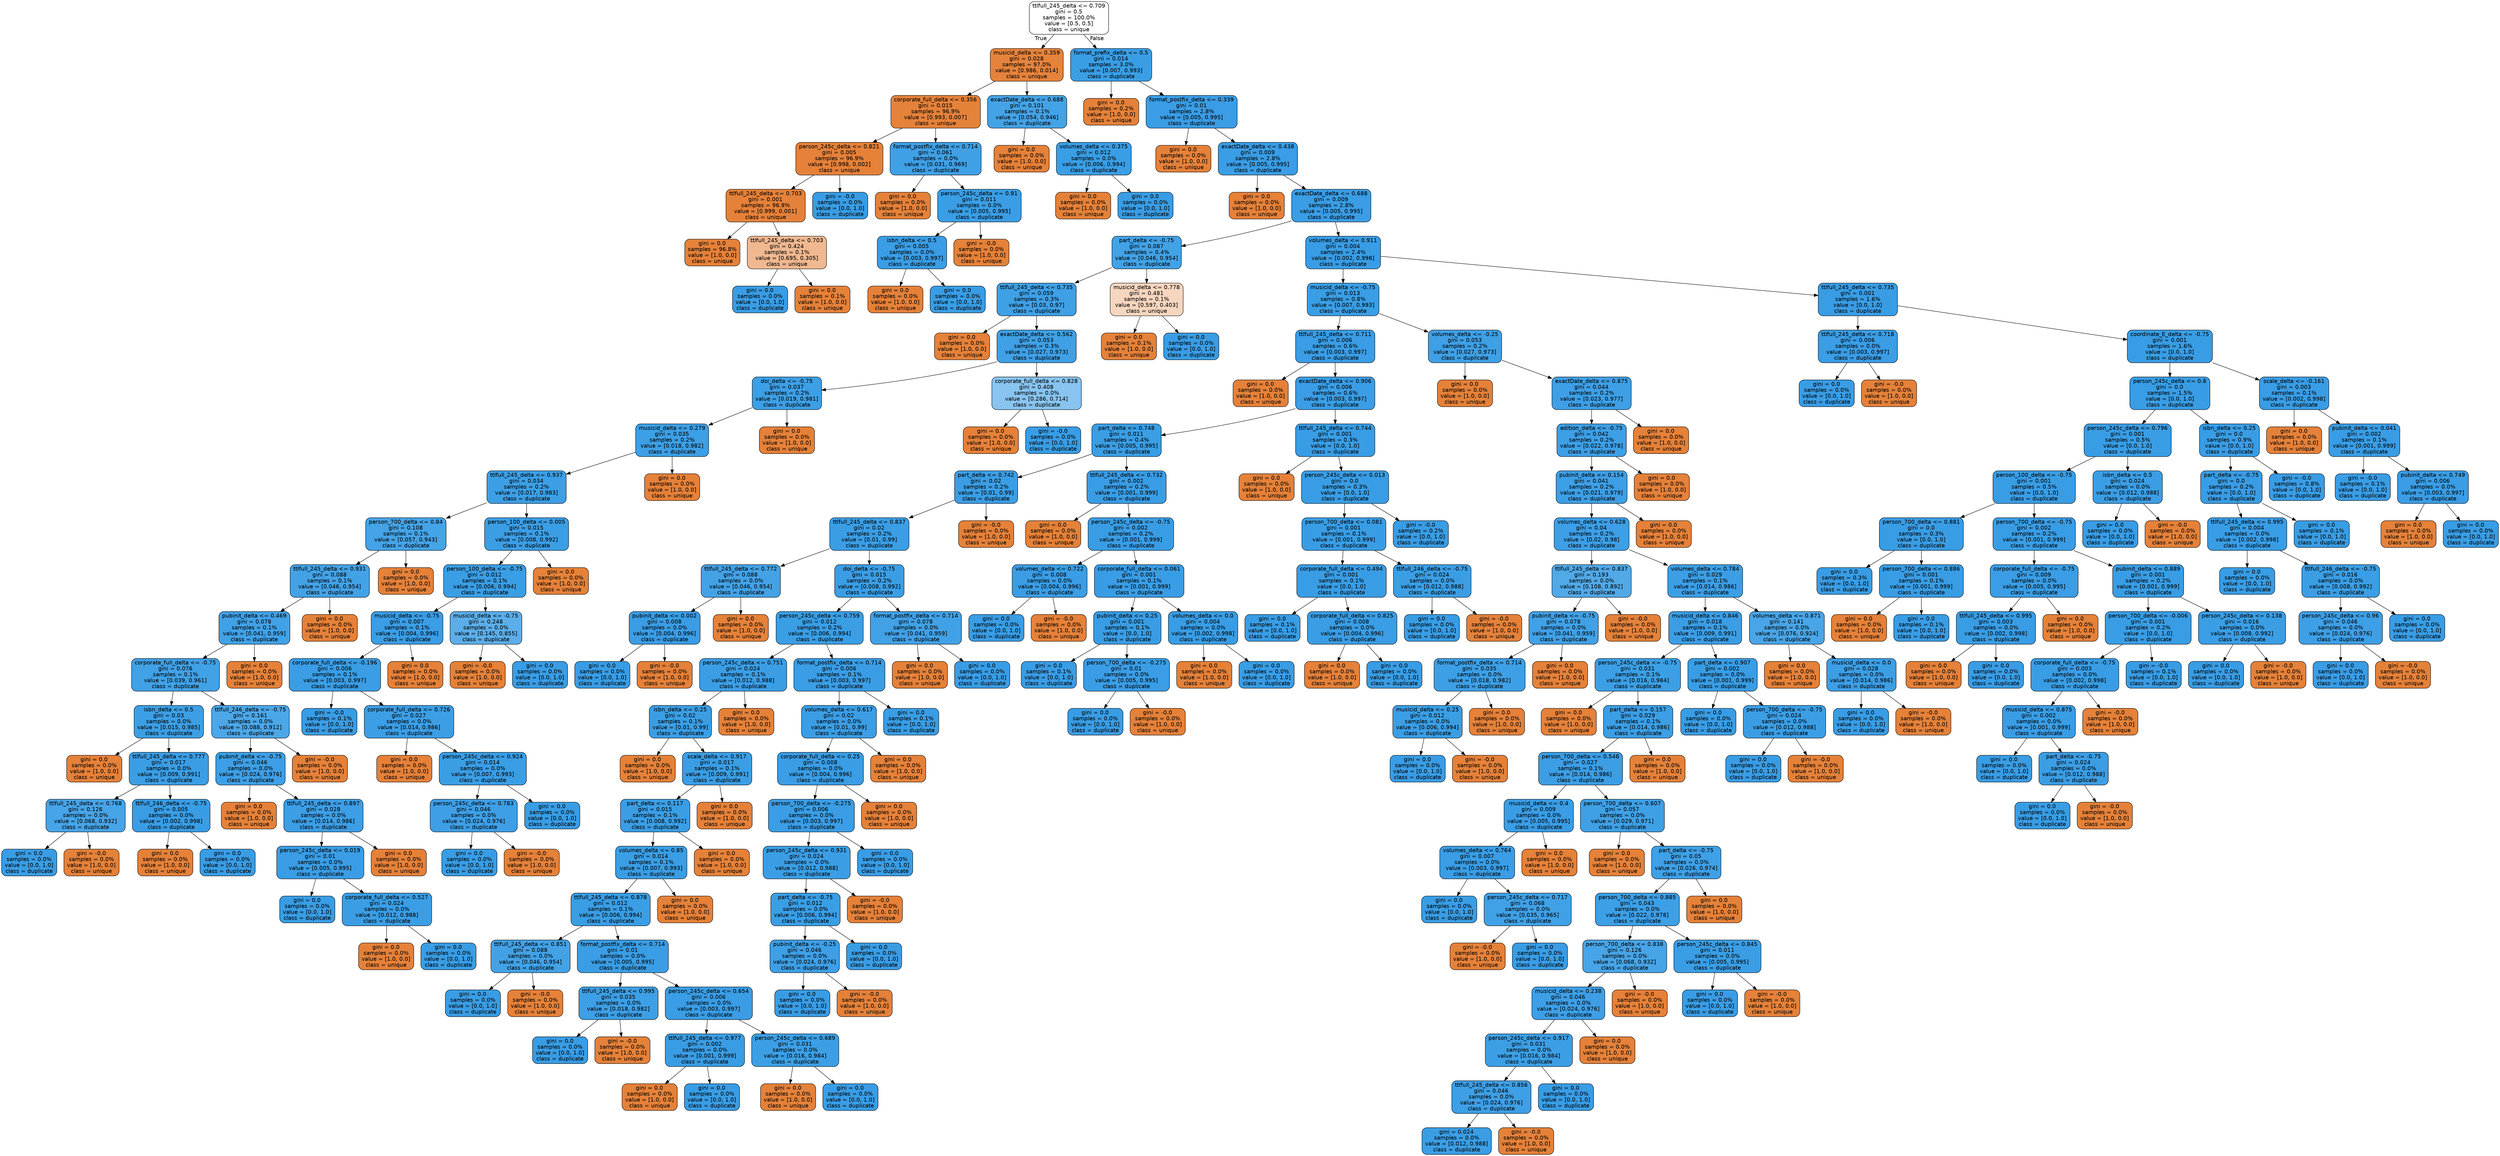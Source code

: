 digraph Tree {
node [shape=box, style="filled, rounded", color="black", fontname=helvetica] ;
edge [fontname=helvetica] ;
0 [label="ttlfull_245_delta <= 0.709\ngini = 0.5\nsamples = 100.0%\nvalue = [0.5, 0.5]\nclass = unique", fillcolor="#ffffff"] ;
1 [label="musicid_delta <= 0.359\ngini = 0.028\nsamples = 97.0%\nvalue = [0.986, 0.014]\nclass = unique", fillcolor="#e5833c"] ;
0 -> 1 [labeldistance=2.5, labelangle=45, headlabel="True"] ;
2 [label="corporate_full_delta <= 0.356\ngini = 0.015\nsamples = 96.9%\nvalue = [0.993, 0.007]\nclass = unique", fillcolor="#e5823a"] ;
1 -> 2 ;
3 [label="person_245c_delta <= 0.821\ngini = 0.005\nsamples = 96.9%\nvalue = [0.998, 0.002]\nclass = unique", fillcolor="#e58139"] ;
2 -> 3 ;
4 [label="ttlfull_245_delta <= 0.703\ngini = 0.001\nsamples = 96.9%\nvalue = [0.999, 0.001]\nclass = unique", fillcolor="#e58139"] ;
3 -> 4 ;
5 [label="gini = 0.0\nsamples = 96.8%\nvalue = [1.0, 0.0]\nclass = unique", fillcolor="#e58139"] ;
4 -> 5 ;
6 [label="ttlfull_245_delta <= 0.703\ngini = 0.424\nsamples = 0.1%\nvalue = [0.695, 0.305]\nclass = unique", fillcolor="#f0b890"] ;
4 -> 6 ;
7 [label="gini = 0.0\nsamples = 0.0%\nvalue = [0.0, 1.0]\nclass = duplicate", fillcolor="#399de5"] ;
6 -> 7 ;
8 [label="gini = 0.0\nsamples = 0.1%\nvalue = [1.0, 0.0]\nclass = unique", fillcolor="#e58139"] ;
6 -> 8 ;
9 [label="gini = -0.0\nsamples = 0.0%\nvalue = [0.0, 1.0]\nclass = duplicate", fillcolor="#399de5"] ;
3 -> 9 ;
10 [label="format_postfix_delta <= 0.714\ngini = 0.061\nsamples = 0.0%\nvalue = [0.031, 0.969]\nclass = duplicate", fillcolor="#3fa0e6"] ;
2 -> 10 ;
11 [label="gini = 0.0\nsamples = 0.0%\nvalue = [1.0, 0.0]\nclass = unique", fillcolor="#e58139"] ;
10 -> 11 ;
12 [label="person_245c_delta <= 0.91\ngini = 0.011\nsamples = 0.0%\nvalue = [0.005, 0.995]\nclass = duplicate", fillcolor="#3a9ee5"] ;
10 -> 12 ;
13 [label="isbn_delta <= 0.5\ngini = 0.005\nsamples = 0.0%\nvalue = [0.003, 0.997]\nclass = duplicate", fillcolor="#3a9de5"] ;
12 -> 13 ;
14 [label="gini = 0.0\nsamples = 0.0%\nvalue = [1.0, 0.0]\nclass = unique", fillcolor="#e58139"] ;
13 -> 14 ;
15 [label="gini = 0.0\nsamples = 0.0%\nvalue = [0.0, 1.0]\nclass = duplicate", fillcolor="#399de5"] ;
13 -> 15 ;
16 [label="gini = -0.0\nsamples = 0.0%\nvalue = [1.0, 0.0]\nclass = unique", fillcolor="#e58139"] ;
12 -> 16 ;
17 [label="exactDate_delta <= 0.688\ngini = 0.101\nsamples = 0.1%\nvalue = [0.054, 0.946]\nclass = duplicate", fillcolor="#44a3e6"] ;
1 -> 17 ;
18 [label="gini = 0.0\nsamples = 0.0%\nvalue = [1.0, 0.0]\nclass = unique", fillcolor="#e58139"] ;
17 -> 18 ;
19 [label="volumes_delta <= 0.375\ngini = 0.012\nsamples = 0.0%\nvalue = [0.006, 0.994]\nclass = duplicate", fillcolor="#3a9ee5"] ;
17 -> 19 ;
20 [label="gini = 0.0\nsamples = 0.0%\nvalue = [1.0, 0.0]\nclass = unique", fillcolor="#e58139"] ;
19 -> 20 ;
21 [label="gini = 0.0\nsamples = 0.0%\nvalue = [0.0, 1.0]\nclass = duplicate", fillcolor="#399de5"] ;
19 -> 21 ;
22 [label="format_prefix_delta <= 0.5\ngini = 0.014\nsamples = 3.0%\nvalue = [0.007, 0.993]\nclass = duplicate", fillcolor="#3a9ee5"] ;
0 -> 22 [labeldistance=2.5, labelangle=-45, headlabel="False"] ;
23 [label="gini = 0.0\nsamples = 0.2%\nvalue = [1.0, 0.0]\nclass = unique", fillcolor="#e58139"] ;
22 -> 23 ;
24 [label="format_postfix_delta <= 0.339\ngini = 0.01\nsamples = 2.8%\nvalue = [0.005, 0.995]\nclass = duplicate", fillcolor="#3a9de5"] ;
22 -> 24 ;
25 [label="gini = 0.0\nsamples = 0.0%\nvalue = [1.0, 0.0]\nclass = unique", fillcolor="#e58139"] ;
24 -> 25 ;
26 [label="exactDate_delta <= 0.438\ngini = 0.009\nsamples = 2.8%\nvalue = [0.005, 0.995]\nclass = duplicate", fillcolor="#3a9de5"] ;
24 -> 26 ;
27 [label="gini = 0.0\nsamples = 0.0%\nvalue = [1.0, 0.0]\nclass = unique", fillcolor="#e58139"] ;
26 -> 27 ;
28 [label="exactDate_delta <= 0.688\ngini = 0.009\nsamples = 2.8%\nvalue = [0.005, 0.995]\nclass = duplicate", fillcolor="#3a9de5"] ;
26 -> 28 ;
29 [label="part_delta <= -0.75\ngini = 0.087\nsamples = 0.4%\nvalue = [0.046, 0.954]\nclass = duplicate", fillcolor="#42a2e6"] ;
28 -> 29 ;
30 [label="ttlfull_245_delta <= 0.735\ngini = 0.059\nsamples = 0.3%\nvalue = [0.03, 0.97]\nclass = duplicate", fillcolor="#3fa0e6"] ;
29 -> 30 ;
31 [label="gini = 0.0\nsamples = 0.0%\nvalue = [1.0, 0.0]\nclass = unique", fillcolor="#e58139"] ;
30 -> 31 ;
32 [label="exactDate_delta <= 0.562\ngini = 0.053\nsamples = 0.3%\nvalue = [0.027, 0.973]\nclass = duplicate", fillcolor="#3fa0e6"] ;
30 -> 32 ;
33 [label="doi_delta <= -0.75\ngini = 0.037\nsamples = 0.2%\nvalue = [0.019, 0.981]\nclass = duplicate", fillcolor="#3d9fe5"] ;
32 -> 33 ;
34 [label="musicid_delta <= 0.279\ngini = 0.035\nsamples = 0.2%\nvalue = [0.018, 0.982]\nclass = duplicate", fillcolor="#3d9fe5"] ;
33 -> 34 ;
35 [label="ttlfull_245_delta <= 0.937\ngini = 0.034\nsamples = 0.2%\nvalue = [0.017, 0.983]\nclass = duplicate", fillcolor="#3c9fe5"] ;
34 -> 35 ;
36 [label="person_700_delta <= 0.84\ngini = 0.108\nsamples = 0.1%\nvalue = [0.057, 0.943]\nclass = duplicate", fillcolor="#45a3e7"] ;
35 -> 36 ;
37 [label="ttlfull_245_delta <= 0.931\ngini = 0.088\nsamples = 0.1%\nvalue = [0.046, 0.954]\nclass = duplicate", fillcolor="#43a2e6"] ;
36 -> 37 ;
38 [label="pubinit_delta <= 0.469\ngini = 0.078\nsamples = 0.1%\nvalue = [0.041, 0.959]\nclass = duplicate", fillcolor="#41a1e6"] ;
37 -> 38 ;
39 [label="corporate_full_delta <= -0.75\ngini = 0.076\nsamples = 0.1%\nvalue = [0.039, 0.961]\nclass = duplicate", fillcolor="#41a1e6"] ;
38 -> 39 ;
40 [label="isbn_delta <= 0.5\ngini = 0.03\nsamples = 0.0%\nvalue = [0.015, 0.985]\nclass = duplicate", fillcolor="#3c9fe5"] ;
39 -> 40 ;
41 [label="gini = 0.0\nsamples = 0.0%\nvalue = [1.0, 0.0]\nclass = unique", fillcolor="#e58139"] ;
40 -> 41 ;
42 [label="ttlfull_245_delta <= 0.777\ngini = 0.017\nsamples = 0.0%\nvalue = [0.009, 0.991]\nclass = duplicate", fillcolor="#3b9ee5"] ;
40 -> 42 ;
43 [label="ttlfull_245_delta <= 0.768\ngini = 0.126\nsamples = 0.0%\nvalue = [0.068, 0.932]\nclass = duplicate", fillcolor="#47a4e7"] ;
42 -> 43 ;
44 [label="gini = 0.0\nsamples = 0.0%\nvalue = [0.0, 1.0]\nclass = duplicate", fillcolor="#399de5"] ;
43 -> 44 ;
45 [label="gini = -0.0\nsamples = 0.0%\nvalue = [1.0, 0.0]\nclass = unique", fillcolor="#e58139"] ;
43 -> 45 ;
46 [label="ttlfull_246_delta <= -0.75\ngini = 0.005\nsamples = 0.0%\nvalue = [0.002, 0.998]\nclass = duplicate", fillcolor="#399de5"] ;
42 -> 46 ;
47 [label="gini = 0.0\nsamples = 0.0%\nvalue = [1.0, 0.0]\nclass = unique", fillcolor="#e58139"] ;
46 -> 47 ;
48 [label="gini = 0.0\nsamples = 0.0%\nvalue = [0.0, 1.0]\nclass = duplicate", fillcolor="#399de5"] ;
46 -> 48 ;
49 [label="ttlfull_246_delta <= -0.75\ngini = 0.161\nsamples = 0.0%\nvalue = [0.088, 0.912]\nclass = duplicate", fillcolor="#4ca7e8"] ;
39 -> 49 ;
50 [label="pubinit_delta <= -0.75\ngini = 0.046\nsamples = 0.0%\nvalue = [0.024, 0.976]\nclass = duplicate", fillcolor="#3e9fe6"] ;
49 -> 50 ;
51 [label="gini = 0.0\nsamples = 0.0%\nvalue = [1.0, 0.0]\nclass = unique", fillcolor="#e58139"] ;
50 -> 51 ;
52 [label="ttlfull_245_delta <= 0.897\ngini = 0.028\nsamples = 0.0%\nvalue = [0.014, 0.986]\nclass = duplicate", fillcolor="#3c9ee5"] ;
50 -> 52 ;
53 [label="person_245c_delta <= 0.019\ngini = 0.01\nsamples = 0.0%\nvalue = [0.005, 0.995]\nclass = duplicate", fillcolor="#3a9de5"] ;
52 -> 53 ;
54 [label="gini = 0.0\nsamples = 0.0%\nvalue = [0.0, 1.0]\nclass = duplicate", fillcolor="#399de5"] ;
53 -> 54 ;
55 [label="corporate_full_delta <= 0.527\ngini = 0.024\nsamples = 0.0%\nvalue = [0.012, 0.988]\nclass = duplicate", fillcolor="#3b9ee5"] ;
53 -> 55 ;
56 [label="gini = 0.0\nsamples = 0.0%\nvalue = [1.0, 0.0]\nclass = unique", fillcolor="#e58139"] ;
55 -> 56 ;
57 [label="gini = 0.0\nsamples = 0.0%\nvalue = [0.0, 1.0]\nclass = duplicate", fillcolor="#399de5"] ;
55 -> 57 ;
58 [label="gini = 0.0\nsamples = 0.0%\nvalue = [1.0, 0.0]\nclass = unique", fillcolor="#e58139"] ;
52 -> 58 ;
59 [label="gini = -0.0\nsamples = 0.0%\nvalue = [1.0, 0.0]\nclass = unique", fillcolor="#e58139"] ;
49 -> 59 ;
60 [label="gini = 0.0\nsamples = 0.0%\nvalue = [1.0, 0.0]\nclass = unique", fillcolor="#e58139"] ;
38 -> 60 ;
61 [label="gini = 0.0\nsamples = 0.0%\nvalue = [1.0, 0.0]\nclass = unique", fillcolor="#e58139"] ;
37 -> 61 ;
62 [label="gini = 0.0\nsamples = 0.0%\nvalue = [1.0, 0.0]\nclass = unique", fillcolor="#e58139"] ;
36 -> 62 ;
63 [label="person_100_delta <= 0.005\ngini = 0.015\nsamples = 0.1%\nvalue = [0.008, 0.992]\nclass = duplicate", fillcolor="#3b9ee5"] ;
35 -> 63 ;
64 [label="person_100_delta <= -0.75\ngini = 0.012\nsamples = 0.1%\nvalue = [0.006, 0.994]\nclass = duplicate", fillcolor="#3a9ee5"] ;
63 -> 64 ;
65 [label="musicid_delta <= -0.75\ngini = 0.007\nsamples = 0.1%\nvalue = [0.004, 0.996]\nclass = duplicate", fillcolor="#3a9de5"] ;
64 -> 65 ;
66 [label="corporate_full_delta <= -0.196\ngini = 0.006\nsamples = 0.1%\nvalue = [0.003, 0.997]\nclass = duplicate", fillcolor="#3a9de5"] ;
65 -> 66 ;
67 [label="gini = -0.0\nsamples = 0.1%\nvalue = [0.0, 1.0]\nclass = duplicate", fillcolor="#399de5"] ;
66 -> 67 ;
68 [label="corporate_full_delta <= 0.726\ngini = 0.027\nsamples = 0.0%\nvalue = [0.014, 0.986]\nclass = duplicate", fillcolor="#3c9ee5"] ;
66 -> 68 ;
69 [label="gini = 0.0\nsamples = 0.0%\nvalue = [1.0, 0.0]\nclass = unique", fillcolor="#e58139"] ;
68 -> 69 ;
70 [label="person_245c_delta <= 0.924\ngini = 0.014\nsamples = 0.0%\nvalue = [0.007, 0.993]\nclass = duplicate", fillcolor="#3a9ee5"] ;
68 -> 70 ;
71 [label="person_245c_delta <= 0.783\ngini = 0.046\nsamples = 0.0%\nvalue = [0.024, 0.976]\nclass = duplicate", fillcolor="#3e9fe6"] ;
70 -> 71 ;
72 [label="gini = 0.0\nsamples = 0.0%\nvalue = [0.0, 1.0]\nclass = duplicate", fillcolor="#399de5"] ;
71 -> 72 ;
73 [label="gini = -0.0\nsamples = 0.0%\nvalue = [1.0, 0.0]\nclass = unique", fillcolor="#e58139"] ;
71 -> 73 ;
74 [label="gini = 0.0\nsamples = 0.0%\nvalue = [0.0, 1.0]\nclass = duplicate", fillcolor="#399de5"] ;
70 -> 74 ;
75 [label="gini = 0.0\nsamples = 0.0%\nvalue = [1.0, 0.0]\nclass = unique", fillcolor="#e58139"] ;
65 -> 75 ;
76 [label="musicid_delta <= -0.75\ngini = 0.248\nsamples = 0.0%\nvalue = [0.145, 0.855]\nclass = duplicate", fillcolor="#5baee9"] ;
64 -> 76 ;
77 [label="gini = -0.0\nsamples = 0.0%\nvalue = [1.0, 0.0]\nclass = unique", fillcolor="#e58139"] ;
76 -> 77 ;
78 [label="gini = 0.0\nsamples = 0.0%\nvalue = [0.0, 1.0]\nclass = duplicate", fillcolor="#399de5"] ;
76 -> 78 ;
79 [label="gini = 0.0\nsamples = 0.0%\nvalue = [1.0, 0.0]\nclass = unique", fillcolor="#e58139"] ;
63 -> 79 ;
80 [label="gini = 0.0\nsamples = 0.0%\nvalue = [1.0, 0.0]\nclass = unique", fillcolor="#e58139"] ;
34 -> 80 ;
81 [label="gini = 0.0\nsamples = 0.0%\nvalue = [1.0, 0.0]\nclass = unique", fillcolor="#e58139"] ;
33 -> 81 ;
82 [label="corporate_full_delta <= 0.828\ngini = 0.408\nsamples = 0.0%\nvalue = [0.286, 0.714]\nclass = duplicate", fillcolor="#88c4ef"] ;
32 -> 82 ;
83 [label="gini = 0.0\nsamples = 0.0%\nvalue = [1.0, 0.0]\nclass = unique", fillcolor="#e58139"] ;
82 -> 83 ;
84 [label="gini = -0.0\nsamples = 0.0%\nvalue = [0.0, 1.0]\nclass = duplicate", fillcolor="#399de5"] ;
82 -> 84 ;
85 [label="musicid_delta <= 0.778\ngini = 0.481\nsamples = 0.1%\nvalue = [0.597, 0.403]\nclass = unique", fillcolor="#f7d6bf"] ;
29 -> 85 ;
86 [label="gini = 0.0\nsamples = 0.1%\nvalue = [1.0, 0.0]\nclass = unique", fillcolor="#e58139"] ;
85 -> 86 ;
87 [label="gini = 0.0\nsamples = 0.0%\nvalue = [0.0, 1.0]\nclass = duplicate", fillcolor="#399de5"] ;
85 -> 87 ;
88 [label="volumes_delta <= 0.911\ngini = 0.004\nsamples = 2.4%\nvalue = [0.002, 0.998]\nclass = duplicate", fillcolor="#399de5"] ;
28 -> 88 ;
89 [label="musicid_delta <= -0.75\ngini = 0.013\nsamples = 0.8%\nvalue = [0.007, 0.993]\nclass = duplicate", fillcolor="#3a9ee5"] ;
88 -> 89 ;
90 [label="ttlfull_245_delta <= 0.711\ngini = 0.006\nsamples = 0.6%\nvalue = [0.003, 0.997]\nclass = duplicate", fillcolor="#3a9de5"] ;
89 -> 90 ;
91 [label="gini = 0.0\nsamples = 0.0%\nvalue = [1.0, 0.0]\nclass = unique", fillcolor="#e58139"] ;
90 -> 91 ;
92 [label="exactDate_delta <= 0.906\ngini = 0.006\nsamples = 0.6%\nvalue = [0.003, 0.997]\nclass = duplicate", fillcolor="#3a9de5"] ;
90 -> 92 ;
93 [label="part_delta <= 0.748\ngini = 0.011\nsamples = 0.4%\nvalue = [0.005, 0.995]\nclass = duplicate", fillcolor="#3a9ee5"] ;
92 -> 93 ;
94 [label="part_delta <= 0.742\ngini = 0.02\nsamples = 0.2%\nvalue = [0.01, 0.99]\nclass = duplicate", fillcolor="#3b9ee5"] ;
93 -> 94 ;
95 [label="ttlfull_245_delta <= 0.837\ngini = 0.02\nsamples = 0.2%\nvalue = [0.01, 0.99]\nclass = duplicate", fillcolor="#3b9ee5"] ;
94 -> 95 ;
96 [label="ttlfull_245_delta <= 0.772\ngini = 0.088\nsamples = 0.0%\nvalue = [0.046, 0.954]\nclass = duplicate", fillcolor="#43a2e6"] ;
95 -> 96 ;
97 [label="pubinit_delta <= 0.002\ngini = 0.008\nsamples = 0.0%\nvalue = [0.004, 0.996]\nclass = duplicate", fillcolor="#3a9de5"] ;
96 -> 97 ;
98 [label="gini = 0.0\nsamples = 0.0%\nvalue = [0.0, 1.0]\nclass = duplicate", fillcolor="#399de5"] ;
97 -> 98 ;
99 [label="gini = -0.0\nsamples = 0.0%\nvalue = [1.0, 0.0]\nclass = unique", fillcolor="#e58139"] ;
97 -> 99 ;
100 [label="gini = 0.0\nsamples = 0.0%\nvalue = [1.0, 0.0]\nclass = unique", fillcolor="#e58139"] ;
96 -> 100 ;
101 [label="doi_delta <= -0.75\ngini = 0.015\nsamples = 0.2%\nvalue = [0.008, 0.992]\nclass = duplicate", fillcolor="#3b9ee5"] ;
95 -> 101 ;
102 [label="person_245c_delta <= 0.759\ngini = 0.012\nsamples = 0.2%\nvalue = [0.006, 0.994]\nclass = duplicate", fillcolor="#3a9ee5"] ;
101 -> 102 ;
103 [label="person_245c_delta <= 0.751\ngini = 0.024\nsamples = 0.1%\nvalue = [0.012, 0.988]\nclass = duplicate", fillcolor="#3b9ee5"] ;
102 -> 103 ;
104 [label="isbn_delta <= 0.25\ngini = 0.02\nsamples = 0.1%\nvalue = [0.01, 0.99]\nclass = duplicate", fillcolor="#3b9ee5"] ;
103 -> 104 ;
105 [label="gini = 0.0\nsamples = 0.0%\nvalue = [1.0, 0.0]\nclass = unique", fillcolor="#e58139"] ;
104 -> 105 ;
106 [label="scale_delta <= 0.917\ngini = 0.017\nsamples = 0.1%\nvalue = [0.009, 0.991]\nclass = duplicate", fillcolor="#3b9ee5"] ;
104 -> 106 ;
107 [label="part_delta <= 0.117\ngini = 0.015\nsamples = 0.1%\nvalue = [0.008, 0.992]\nclass = duplicate", fillcolor="#3b9ee5"] ;
106 -> 107 ;
108 [label="volumes_delta <= 0.85\ngini = 0.014\nsamples = 0.1%\nvalue = [0.007, 0.993]\nclass = duplicate", fillcolor="#3a9ee5"] ;
107 -> 108 ;
109 [label="ttlfull_245_delta <= 0.878\ngini = 0.012\nsamples = 0.1%\nvalue = [0.006, 0.994]\nclass = duplicate", fillcolor="#3a9ee5"] ;
108 -> 109 ;
110 [label="ttlfull_245_delta <= 0.851\ngini = 0.088\nsamples = 0.0%\nvalue = [0.046, 0.954]\nclass = duplicate", fillcolor="#43a2e6"] ;
109 -> 110 ;
111 [label="gini = 0.0\nsamples = 0.0%\nvalue = [0.0, 1.0]\nclass = duplicate", fillcolor="#399de5"] ;
110 -> 111 ;
112 [label="gini = -0.0\nsamples = 0.0%\nvalue = [1.0, 0.0]\nclass = unique", fillcolor="#e58139"] ;
110 -> 112 ;
113 [label="format_postfix_delta <= 0.714\ngini = 0.01\nsamples = 0.0%\nvalue = [0.005, 0.995]\nclass = duplicate", fillcolor="#3a9de5"] ;
109 -> 113 ;
114 [label="ttlfull_245_delta <= 0.995\ngini = 0.035\nsamples = 0.0%\nvalue = [0.018, 0.982]\nclass = duplicate", fillcolor="#3d9fe5"] ;
113 -> 114 ;
115 [label="gini = 0.0\nsamples = 0.0%\nvalue = [0.0, 1.0]\nclass = duplicate", fillcolor="#399de5"] ;
114 -> 115 ;
116 [label="gini = -0.0\nsamples = 0.0%\nvalue = [1.0, 0.0]\nclass = unique", fillcolor="#e58139"] ;
114 -> 116 ;
117 [label="person_245c_delta <= 0.654\ngini = 0.006\nsamples = 0.0%\nvalue = [0.003, 0.997]\nclass = duplicate", fillcolor="#3a9de5"] ;
113 -> 117 ;
118 [label="ttlfull_245_delta <= 0.977\ngini = 0.002\nsamples = 0.0%\nvalue = [0.001, 0.999]\nclass = duplicate", fillcolor="#399de5"] ;
117 -> 118 ;
119 [label="gini = 0.0\nsamples = 0.0%\nvalue = [1.0, 0.0]\nclass = unique", fillcolor="#e58139"] ;
118 -> 119 ;
120 [label="gini = 0.0\nsamples = 0.0%\nvalue = [0.0, 1.0]\nclass = duplicate", fillcolor="#399de5"] ;
118 -> 120 ;
121 [label="person_245c_delta <= 0.689\ngini = 0.031\nsamples = 0.0%\nvalue = [0.016, 0.984]\nclass = duplicate", fillcolor="#3c9fe5"] ;
117 -> 121 ;
122 [label="gini = 0.0\nsamples = 0.0%\nvalue = [1.0, 0.0]\nclass = unique", fillcolor="#e58139"] ;
121 -> 122 ;
123 [label="gini = 0.0\nsamples = 0.0%\nvalue = [0.0, 1.0]\nclass = duplicate", fillcolor="#399de5"] ;
121 -> 123 ;
124 [label="gini = 0.0\nsamples = 0.0%\nvalue = [1.0, 0.0]\nclass = unique", fillcolor="#e58139"] ;
108 -> 124 ;
125 [label="gini = 0.0\nsamples = 0.0%\nvalue = [1.0, 0.0]\nclass = unique", fillcolor="#e58139"] ;
107 -> 125 ;
126 [label="gini = 0.0\nsamples = 0.0%\nvalue = [1.0, 0.0]\nclass = unique", fillcolor="#e58139"] ;
106 -> 126 ;
127 [label="gini = 0.0\nsamples = 0.0%\nvalue = [1.0, 0.0]\nclass = unique", fillcolor="#e58139"] ;
103 -> 127 ;
128 [label="format_postfix_delta <= 0.714\ngini = 0.006\nsamples = 0.1%\nvalue = [0.003, 0.997]\nclass = duplicate", fillcolor="#3a9de5"] ;
102 -> 128 ;
129 [label="volumes_delta <= 0.617\ngini = 0.02\nsamples = 0.0%\nvalue = [0.01, 0.99]\nclass = duplicate", fillcolor="#3b9ee5"] ;
128 -> 129 ;
130 [label="corporate_full_delta <= 0.25\ngini = 0.008\nsamples = 0.0%\nvalue = [0.004, 0.996]\nclass = duplicate", fillcolor="#3a9de5"] ;
129 -> 130 ;
131 [label="person_700_delta <= -0.275\ngini = 0.006\nsamples = 0.0%\nvalue = [0.003, 0.997]\nclass = duplicate", fillcolor="#3a9de5"] ;
130 -> 131 ;
132 [label="person_245c_delta <= 0.931\ngini = 0.024\nsamples = 0.0%\nvalue = [0.012, 0.988]\nclass = duplicate", fillcolor="#3b9ee5"] ;
131 -> 132 ;
133 [label="part_delta <= -0.75\ngini = 0.012\nsamples = 0.0%\nvalue = [0.006, 0.994]\nclass = duplicate", fillcolor="#3a9ee5"] ;
132 -> 133 ;
134 [label="pubinit_delta <= -0.25\ngini = 0.046\nsamples = 0.0%\nvalue = [0.024, 0.976]\nclass = duplicate", fillcolor="#3e9fe6"] ;
133 -> 134 ;
135 [label="gini = 0.0\nsamples = 0.0%\nvalue = [0.0, 1.0]\nclass = duplicate", fillcolor="#399de5"] ;
134 -> 135 ;
136 [label="gini = -0.0\nsamples = 0.0%\nvalue = [1.0, 0.0]\nclass = unique", fillcolor="#e58139"] ;
134 -> 136 ;
137 [label="gini = 0.0\nsamples = 0.0%\nvalue = [0.0, 1.0]\nclass = duplicate", fillcolor="#399de5"] ;
133 -> 137 ;
138 [label="gini = -0.0\nsamples = 0.0%\nvalue = [1.0, 0.0]\nclass = unique", fillcolor="#e58139"] ;
132 -> 138 ;
139 [label="gini = 0.0\nsamples = 0.0%\nvalue = [0.0, 1.0]\nclass = duplicate", fillcolor="#399de5"] ;
131 -> 139 ;
140 [label="gini = 0.0\nsamples = 0.0%\nvalue = [1.0, 0.0]\nclass = unique", fillcolor="#e58139"] ;
130 -> 140 ;
141 [label="gini = 0.0\nsamples = 0.0%\nvalue = [1.0, 0.0]\nclass = unique", fillcolor="#e58139"] ;
129 -> 141 ;
142 [label="gini = 0.0\nsamples = 0.1%\nvalue = [0.0, 1.0]\nclass = duplicate", fillcolor="#399de5"] ;
128 -> 142 ;
143 [label="format_postfix_delta <= 0.714\ngini = 0.078\nsamples = 0.0%\nvalue = [0.041, 0.959]\nclass = duplicate", fillcolor="#41a1e6"] ;
101 -> 143 ;
144 [label="gini = 0.0\nsamples = 0.0%\nvalue = [1.0, 0.0]\nclass = unique", fillcolor="#e58139"] ;
143 -> 144 ;
145 [label="gini = 0.0\nsamples = 0.0%\nvalue = [0.0, 1.0]\nclass = duplicate", fillcolor="#399de5"] ;
143 -> 145 ;
146 [label="gini = -0.0\nsamples = 0.0%\nvalue = [1.0, 0.0]\nclass = unique", fillcolor="#e58139"] ;
94 -> 146 ;
147 [label="ttlfull_245_delta <= 0.732\ngini = 0.002\nsamples = 0.2%\nvalue = [0.001, 0.999]\nclass = duplicate", fillcolor="#399de5"] ;
93 -> 147 ;
148 [label="gini = 0.0\nsamples = 0.0%\nvalue = [1.0, 0.0]\nclass = unique", fillcolor="#e58139"] ;
147 -> 148 ;
149 [label="person_245c_delta <= -0.75\ngini = 0.002\nsamples = 0.2%\nvalue = [0.001, 0.999]\nclass = duplicate", fillcolor="#399de5"] ;
147 -> 149 ;
150 [label="volumes_delta <= 0.722\ngini = 0.008\nsamples = 0.0%\nvalue = [0.004, 0.996]\nclass = duplicate", fillcolor="#3a9de5"] ;
149 -> 150 ;
151 [label="gini = 0.0\nsamples = 0.0%\nvalue = [0.0, 1.0]\nclass = duplicate", fillcolor="#399de5"] ;
150 -> 151 ;
152 [label="gini = -0.0\nsamples = 0.0%\nvalue = [1.0, 0.0]\nclass = unique", fillcolor="#e58139"] ;
150 -> 152 ;
153 [label="corporate_full_delta <= 0.061\ngini = 0.001\nsamples = 0.1%\nvalue = [0.001, 0.999]\nclass = duplicate", fillcolor="#399de5"] ;
149 -> 153 ;
154 [label="pubinit_delta <= 0.25\ngini = 0.001\nsamples = 0.1%\nvalue = [0.0, 1.0]\nclass = duplicate", fillcolor="#399de5"] ;
153 -> 154 ;
155 [label="gini = 0.0\nsamples = 0.1%\nvalue = [0.0, 1.0]\nclass = duplicate", fillcolor="#399de5"] ;
154 -> 155 ;
156 [label="person_700_delta <= -0.275\ngini = 0.01\nsamples = 0.0%\nvalue = [0.005, 0.995]\nclass = duplicate", fillcolor="#3a9de5"] ;
154 -> 156 ;
157 [label="gini = 0.0\nsamples = 0.0%\nvalue = [0.0, 1.0]\nclass = duplicate", fillcolor="#399de5"] ;
156 -> 157 ;
158 [label="gini = -0.0\nsamples = 0.0%\nvalue = [1.0, 0.0]\nclass = unique", fillcolor="#e58139"] ;
156 -> 158 ;
159 [label="volumes_delta <= 0.0\ngini = 0.004\nsamples = 0.0%\nvalue = [0.002, 0.998]\nclass = duplicate", fillcolor="#399de5"] ;
153 -> 159 ;
160 [label="gini = 0.0\nsamples = 0.0%\nvalue = [1.0, 0.0]\nclass = unique", fillcolor="#e58139"] ;
159 -> 160 ;
161 [label="gini = 0.0\nsamples = 0.0%\nvalue = [0.0, 1.0]\nclass = duplicate", fillcolor="#399de5"] ;
159 -> 161 ;
162 [label="ttlfull_245_delta <= 0.744\ngini = 0.001\nsamples = 0.3%\nvalue = [0.0, 1.0]\nclass = duplicate", fillcolor="#399de5"] ;
92 -> 162 ;
163 [label="gini = 0.0\nsamples = 0.0%\nvalue = [1.0, 0.0]\nclass = unique", fillcolor="#e58139"] ;
162 -> 163 ;
164 [label="person_245c_delta <= 0.013\ngini = 0.0\nsamples = 0.3%\nvalue = [0.0, 1.0]\nclass = duplicate", fillcolor="#399de5"] ;
162 -> 164 ;
165 [label="person_700_delta <= 0.081\ngini = 0.001\nsamples = 0.1%\nvalue = [0.001, 0.999]\nclass = duplicate", fillcolor="#399de5"] ;
164 -> 165 ;
166 [label="corporate_full_delta <= 0.494\ngini = 0.001\nsamples = 0.1%\nvalue = [0.0, 1.0]\nclass = duplicate", fillcolor="#399de5"] ;
165 -> 166 ;
167 [label="gini = 0.0\nsamples = 0.1%\nvalue = [0.0, 1.0]\nclass = duplicate", fillcolor="#399de5"] ;
166 -> 167 ;
168 [label="corporate_full_delta <= 0.825\ngini = 0.008\nsamples = 0.0%\nvalue = [0.004, 0.996]\nclass = duplicate", fillcolor="#3a9de5"] ;
166 -> 168 ;
169 [label="gini = 0.0\nsamples = 0.0%\nvalue = [1.0, 0.0]\nclass = unique", fillcolor="#e58139"] ;
168 -> 169 ;
170 [label="gini = 0.0\nsamples = 0.0%\nvalue = [0.0, 1.0]\nclass = duplicate", fillcolor="#399de5"] ;
168 -> 170 ;
171 [label="ttlfull_246_delta <= -0.75\ngini = 0.024\nsamples = 0.0%\nvalue = [0.012, 0.988]\nclass = duplicate", fillcolor="#3b9ee5"] ;
165 -> 171 ;
172 [label="gini = 0.0\nsamples = 0.0%\nvalue = [0.0, 1.0]\nclass = duplicate", fillcolor="#399de5"] ;
171 -> 172 ;
173 [label="gini = -0.0\nsamples = 0.0%\nvalue = [1.0, 0.0]\nclass = unique", fillcolor="#e58139"] ;
171 -> 173 ;
174 [label="gini = -0.0\nsamples = 0.2%\nvalue = [0.0, 1.0]\nclass = duplicate", fillcolor="#399de5"] ;
164 -> 174 ;
175 [label="volumes_delta <= -0.25\ngini = 0.053\nsamples = 0.2%\nvalue = [0.027, 0.973]\nclass = duplicate", fillcolor="#3fa0e6"] ;
89 -> 175 ;
176 [label="gini = 0.0\nsamples = 0.0%\nvalue = [1.0, 0.0]\nclass = unique", fillcolor="#e58139"] ;
175 -> 176 ;
177 [label="exactDate_delta <= 0.875\ngini = 0.044\nsamples = 0.2%\nvalue = [0.023, 0.977]\nclass = duplicate", fillcolor="#3e9fe6"] ;
175 -> 177 ;
178 [label="edition_delta <= -0.75\ngini = 0.042\nsamples = 0.2%\nvalue = [0.022, 0.978]\nclass = duplicate", fillcolor="#3d9fe6"] ;
177 -> 178 ;
179 [label="pubinit_delta <= 0.154\ngini = 0.041\nsamples = 0.2%\nvalue = [0.021, 0.979]\nclass = duplicate", fillcolor="#3d9fe6"] ;
178 -> 179 ;
180 [label="volumes_delta <= 0.628\ngini = 0.04\nsamples = 0.2%\nvalue = [0.02, 0.98]\nclass = duplicate", fillcolor="#3d9fe6"] ;
179 -> 180 ;
181 [label="ttlfull_245_delta <= 0.837\ngini = 0.193\nsamples = 0.0%\nvalue = [0.108, 0.892]\nclass = duplicate", fillcolor="#51a9e8"] ;
180 -> 181 ;
182 [label="pubinit_delta <= -0.75\ngini = 0.078\nsamples = 0.0%\nvalue = [0.041, 0.959]\nclass = duplicate", fillcolor="#41a1e6"] ;
181 -> 182 ;
183 [label="format_postfix_delta <= 0.714\ngini = 0.035\nsamples = 0.0%\nvalue = [0.018, 0.982]\nclass = duplicate", fillcolor="#3d9fe5"] ;
182 -> 183 ;
184 [label="musicid_delta <= 0.25\ngini = 0.012\nsamples = 0.0%\nvalue = [0.006, 0.994]\nclass = duplicate", fillcolor="#3a9ee5"] ;
183 -> 184 ;
185 [label="gini = 0.0\nsamples = 0.0%\nvalue = [0.0, 1.0]\nclass = duplicate", fillcolor="#399de5"] ;
184 -> 185 ;
186 [label="gini = -0.0\nsamples = 0.0%\nvalue = [1.0, 0.0]\nclass = unique", fillcolor="#e58139"] ;
184 -> 186 ;
187 [label="gini = 0.0\nsamples = 0.0%\nvalue = [1.0, 0.0]\nclass = unique", fillcolor="#e58139"] ;
183 -> 187 ;
188 [label="gini = 0.0\nsamples = 0.0%\nvalue = [1.0, 0.0]\nclass = unique", fillcolor="#e58139"] ;
182 -> 188 ;
189 [label="gini = -0.0\nsamples = 0.0%\nvalue = [1.0, 0.0]\nclass = unique", fillcolor="#e58139"] ;
181 -> 189 ;
190 [label="volumes_delta <= 0.784\ngini = 0.029\nsamples = 0.1%\nvalue = [0.014, 0.986]\nclass = duplicate", fillcolor="#3c9ee5"] ;
180 -> 190 ;
191 [label="musicid_delta <= 0.846\ngini = 0.018\nsamples = 0.1%\nvalue = [0.009, 0.991]\nclass = duplicate", fillcolor="#3b9ee5"] ;
190 -> 191 ;
192 [label="person_245c_delta <= -0.75\ngini = 0.031\nsamples = 0.1%\nvalue = [0.016, 0.984]\nclass = duplicate", fillcolor="#3c9fe5"] ;
191 -> 192 ;
193 [label="gini = 0.0\nsamples = 0.0%\nvalue = [1.0, 0.0]\nclass = unique", fillcolor="#e58139"] ;
192 -> 193 ;
194 [label="part_delta <= 0.157\ngini = 0.029\nsamples = 0.1%\nvalue = [0.014, 0.986]\nclass = duplicate", fillcolor="#3c9ee5"] ;
192 -> 194 ;
195 [label="person_700_delta <= 0.548\ngini = 0.027\nsamples = 0.1%\nvalue = [0.014, 0.986]\nclass = duplicate", fillcolor="#3c9ee5"] ;
194 -> 195 ;
196 [label="musicid_delta <= 0.4\ngini = 0.009\nsamples = 0.0%\nvalue = [0.005, 0.995]\nclass = duplicate", fillcolor="#3a9de5"] ;
195 -> 196 ;
197 [label="volumes_delta <= 0.764\ngini = 0.007\nsamples = 0.0%\nvalue = [0.003, 0.997]\nclass = duplicate", fillcolor="#3a9de5"] ;
196 -> 197 ;
198 [label="gini = 0.0\nsamples = 0.0%\nvalue = [0.0, 1.0]\nclass = duplicate", fillcolor="#399de5"] ;
197 -> 198 ;
199 [label="person_245c_delta <= 0.717\ngini = 0.068\nsamples = 0.0%\nvalue = [0.035, 0.965]\nclass = duplicate", fillcolor="#40a1e6"] ;
197 -> 199 ;
200 [label="gini = -0.0\nsamples = 0.0%\nvalue = [1.0, 0.0]\nclass = unique", fillcolor="#e58139"] ;
199 -> 200 ;
201 [label="gini = 0.0\nsamples = 0.0%\nvalue = [0.0, 1.0]\nclass = duplicate", fillcolor="#399de5"] ;
199 -> 201 ;
202 [label="gini = 0.0\nsamples = 0.0%\nvalue = [1.0, 0.0]\nclass = unique", fillcolor="#e58139"] ;
196 -> 202 ;
203 [label="person_700_delta <= 0.607\ngini = 0.057\nsamples = 0.0%\nvalue = [0.029, 0.971]\nclass = duplicate", fillcolor="#3fa0e6"] ;
195 -> 203 ;
204 [label="gini = 0.0\nsamples = 0.0%\nvalue = [1.0, 0.0]\nclass = unique", fillcolor="#e58139"] ;
203 -> 204 ;
205 [label="part_delta <= -0.75\ngini = 0.05\nsamples = 0.0%\nvalue = [0.026, 0.974]\nclass = duplicate", fillcolor="#3ea0e6"] ;
203 -> 205 ;
206 [label="person_700_delta <= 0.885\ngini = 0.043\nsamples = 0.0%\nvalue = [0.022, 0.978]\nclass = duplicate", fillcolor="#3d9fe6"] ;
205 -> 206 ;
207 [label="person_700_delta <= 0.838\ngini = 0.126\nsamples = 0.0%\nvalue = [0.068, 0.932]\nclass = duplicate", fillcolor="#47a4e7"] ;
206 -> 207 ;
208 [label="musicid_delta <= 0.238\ngini = 0.046\nsamples = 0.0%\nvalue = [0.024, 0.976]\nclass = duplicate", fillcolor="#3e9fe6"] ;
207 -> 208 ;
209 [label="person_245c_delta <= 0.917\ngini = 0.031\nsamples = 0.0%\nvalue = [0.016, 0.984]\nclass = duplicate", fillcolor="#3c9fe5"] ;
208 -> 209 ;
210 [label="ttlfull_245_delta <= 0.856\ngini = 0.046\nsamples = 0.0%\nvalue = [0.024, 0.976]\nclass = duplicate", fillcolor="#3e9fe6"] ;
209 -> 210 ;
211 [label="gini = 0.024\nsamples = 0.0%\nvalue = [0.012, 0.988]\nclass = duplicate", fillcolor="#3b9ee5"] ;
210 -> 211 ;
212 [label="gini = -0.0\nsamples = 0.0%\nvalue = [1.0, 0.0]\nclass = unique", fillcolor="#e58139"] ;
210 -> 212 ;
213 [label="gini = 0.0\nsamples = 0.0%\nvalue = [0.0, 1.0]\nclass = duplicate", fillcolor="#399de5"] ;
209 -> 213 ;
214 [label="gini = 0.0\nsamples = 0.0%\nvalue = [1.0, 0.0]\nclass = unique", fillcolor="#e58139"] ;
208 -> 214 ;
215 [label="gini = -0.0\nsamples = 0.0%\nvalue = [1.0, 0.0]\nclass = unique", fillcolor="#e58139"] ;
207 -> 215 ;
216 [label="person_245c_delta <= 0.845\ngini = 0.011\nsamples = 0.0%\nvalue = [0.005, 0.995]\nclass = duplicate", fillcolor="#3a9ee5"] ;
206 -> 216 ;
217 [label="gini = 0.0\nsamples = 0.0%\nvalue = [0.0, 1.0]\nclass = duplicate", fillcolor="#399de5"] ;
216 -> 217 ;
218 [label="gini = -0.0\nsamples = 0.0%\nvalue = [1.0, 0.0]\nclass = unique", fillcolor="#e58139"] ;
216 -> 218 ;
219 [label="gini = 0.0\nsamples = 0.0%\nvalue = [1.0, 0.0]\nclass = unique", fillcolor="#e58139"] ;
205 -> 219 ;
220 [label="gini = 0.0\nsamples = 0.0%\nvalue = [1.0, 0.0]\nclass = unique", fillcolor="#e58139"] ;
194 -> 220 ;
221 [label="part_delta <= 0.907\ngini = 0.002\nsamples = 0.0%\nvalue = [0.001, 0.999]\nclass = duplicate", fillcolor="#399de5"] ;
191 -> 221 ;
222 [label="gini = 0.0\nsamples = 0.0%\nvalue = [0.0, 1.0]\nclass = duplicate", fillcolor="#399de5"] ;
221 -> 222 ;
223 [label="person_700_delta <= -0.75\ngini = 0.024\nsamples = 0.0%\nvalue = [0.012, 0.988]\nclass = duplicate", fillcolor="#3b9ee5"] ;
221 -> 223 ;
224 [label="gini = 0.0\nsamples = 0.0%\nvalue = [0.0, 1.0]\nclass = duplicate", fillcolor="#399de5"] ;
223 -> 224 ;
225 [label="gini = -0.0\nsamples = 0.0%\nvalue = [1.0, 0.0]\nclass = unique", fillcolor="#e58139"] ;
223 -> 225 ;
226 [label="volumes_delta <= 0.871\ngini = 0.141\nsamples = 0.0%\nvalue = [0.076, 0.924]\nclass = duplicate", fillcolor="#49a5e7"] ;
190 -> 226 ;
227 [label="gini = 0.0\nsamples = 0.0%\nvalue = [1.0, 0.0]\nclass = unique", fillcolor="#e58139"] ;
226 -> 227 ;
228 [label="musicid_delta <= 0.0\ngini = 0.028\nsamples = 0.0%\nvalue = [0.014, 0.986]\nclass = duplicate", fillcolor="#3c9ee5"] ;
226 -> 228 ;
229 [label="gini = 0.0\nsamples = 0.0%\nvalue = [0.0, 1.0]\nclass = duplicate", fillcolor="#399de5"] ;
228 -> 229 ;
230 [label="gini = -0.0\nsamples = 0.0%\nvalue = [1.0, 0.0]\nclass = unique", fillcolor="#e58139"] ;
228 -> 230 ;
231 [label="gini = 0.0\nsamples = 0.0%\nvalue = [1.0, 0.0]\nclass = unique", fillcolor="#e58139"] ;
179 -> 231 ;
232 [label="gini = 0.0\nsamples = 0.0%\nvalue = [1.0, 0.0]\nclass = unique", fillcolor="#e58139"] ;
178 -> 232 ;
233 [label="gini = 0.0\nsamples = 0.0%\nvalue = [1.0, 0.0]\nclass = unique", fillcolor="#e58139"] ;
177 -> 233 ;
234 [label="ttlfull_245_delta <= 0.735\ngini = 0.001\nsamples = 1.6%\nvalue = [0.0, 1.0]\nclass = duplicate", fillcolor="#399de5"] ;
88 -> 234 ;
235 [label="ttlfull_245_delta <= 0.718\ngini = 0.006\nsamples = 0.0%\nvalue = [0.003, 0.997]\nclass = duplicate", fillcolor="#3a9de5"] ;
234 -> 235 ;
236 [label="gini = 0.0\nsamples = 0.0%\nvalue = [0.0, 1.0]\nclass = duplicate", fillcolor="#399de5"] ;
235 -> 236 ;
237 [label="gini = -0.0\nsamples = 0.0%\nvalue = [1.0, 0.0]\nclass = unique", fillcolor="#e58139"] ;
235 -> 237 ;
238 [label="coordinate_E_delta <= -0.75\ngini = 0.001\nsamples = 1.6%\nvalue = [0.0, 1.0]\nclass = duplicate", fillcolor="#399de5"] ;
234 -> 238 ;
239 [label="person_245c_delta <= 0.8\ngini = 0.0\nsamples = 1.5%\nvalue = [0.0, 1.0]\nclass = duplicate", fillcolor="#399de5"] ;
238 -> 239 ;
240 [label="person_245c_delta <= 0.796\ngini = 0.001\nsamples = 0.5%\nvalue = [0.0, 1.0]\nclass = duplicate", fillcolor="#399de5"] ;
239 -> 240 ;
241 [label="person_100_delta <= -0.75\ngini = 0.001\nsamples = 0.5%\nvalue = [0.0, 1.0]\nclass = duplicate", fillcolor="#399de5"] ;
240 -> 241 ;
242 [label="person_700_delta <= 0.881\ngini = 0.0\nsamples = 0.3%\nvalue = [0.0, 1.0]\nclass = duplicate", fillcolor="#399de5"] ;
241 -> 242 ;
243 [label="gini = 0.0\nsamples = 0.3%\nvalue = [0.0, 1.0]\nclass = duplicate", fillcolor="#399de5"] ;
242 -> 243 ;
244 [label="person_700_delta <= 0.886\ngini = 0.001\nsamples = 0.1%\nvalue = [0.001, 0.999]\nclass = duplicate", fillcolor="#399de5"] ;
242 -> 244 ;
245 [label="gini = 0.0\nsamples = 0.0%\nvalue = [1.0, 0.0]\nclass = unique", fillcolor="#e58139"] ;
244 -> 245 ;
246 [label="gini = 0.0\nsamples = 0.1%\nvalue = [0.0, 1.0]\nclass = duplicate", fillcolor="#399de5"] ;
244 -> 246 ;
247 [label="person_700_delta <= -0.75\ngini = 0.002\nsamples = 0.2%\nvalue = [0.001, 0.999]\nclass = duplicate", fillcolor="#399de5"] ;
241 -> 247 ;
248 [label="corporate_full_delta <= -0.75\ngini = 0.009\nsamples = 0.0%\nvalue = [0.005, 0.995]\nclass = duplicate", fillcolor="#3a9de5"] ;
247 -> 248 ;
249 [label="ttlfull_245_delta <= 0.995\ngini = 0.003\nsamples = 0.0%\nvalue = [0.002, 0.998]\nclass = duplicate", fillcolor="#399de5"] ;
248 -> 249 ;
250 [label="gini = 0.0\nsamples = 0.0%\nvalue = [1.0, 0.0]\nclass = unique", fillcolor="#e58139"] ;
249 -> 250 ;
251 [label="gini = 0.0\nsamples = 0.0%\nvalue = [0.0, 1.0]\nclass = duplicate", fillcolor="#399de5"] ;
249 -> 251 ;
252 [label="gini = 0.0\nsamples = 0.0%\nvalue = [1.0, 0.0]\nclass = unique", fillcolor="#e58139"] ;
248 -> 252 ;
253 [label="pubinit_delta <= 0.889\ngini = 0.001\nsamples = 0.2%\nvalue = [0.001, 0.999]\nclass = duplicate", fillcolor="#399de5"] ;
247 -> 253 ;
254 [label="person_700_delta <= -0.006\ngini = 0.001\nsamples = 0.2%\nvalue = [0.0, 1.0]\nclass = duplicate", fillcolor="#399de5"] ;
253 -> 254 ;
255 [label="corporate_full_delta <= -0.75\ngini = 0.003\nsamples = 0.0%\nvalue = [0.002, 0.998]\nclass = duplicate", fillcolor="#399de5"] ;
254 -> 255 ;
256 [label="musicid_delta <= 0.875\ngini = 0.002\nsamples = 0.0%\nvalue = [0.001, 0.999]\nclass = duplicate", fillcolor="#399de5"] ;
255 -> 256 ;
257 [label="gini = 0.0\nsamples = 0.0%\nvalue = [0.0, 1.0]\nclass = duplicate", fillcolor="#399de5"] ;
256 -> 257 ;
258 [label="part_delta <= -0.75\ngini = 0.024\nsamples = 0.0%\nvalue = [0.012, 0.988]\nclass = duplicate", fillcolor="#3b9ee5"] ;
256 -> 258 ;
259 [label="gini = 0.0\nsamples = 0.0%\nvalue = [0.0, 1.0]\nclass = duplicate", fillcolor="#399de5"] ;
258 -> 259 ;
260 [label="gini = -0.0\nsamples = 0.0%\nvalue = [1.0, 0.0]\nclass = unique", fillcolor="#e58139"] ;
258 -> 260 ;
261 [label="gini = -0.0\nsamples = 0.0%\nvalue = [1.0, 0.0]\nclass = unique", fillcolor="#e58139"] ;
255 -> 261 ;
262 [label="gini = -0.0\nsamples = 0.1%\nvalue = [0.0, 1.0]\nclass = duplicate", fillcolor="#399de5"] ;
254 -> 262 ;
263 [label="person_245c_delta <= 0.138\ngini = 0.016\nsamples = 0.0%\nvalue = [0.008, 0.992]\nclass = duplicate", fillcolor="#3b9ee5"] ;
253 -> 263 ;
264 [label="gini = 0.0\nsamples = 0.0%\nvalue = [0.0, 1.0]\nclass = duplicate", fillcolor="#399de5"] ;
263 -> 264 ;
265 [label="gini = -0.0\nsamples = 0.0%\nvalue = [1.0, 0.0]\nclass = unique", fillcolor="#e58139"] ;
263 -> 265 ;
266 [label="isbn_delta <= 0.5\ngini = 0.024\nsamples = 0.0%\nvalue = [0.012, 0.988]\nclass = duplicate", fillcolor="#3b9ee5"] ;
240 -> 266 ;
267 [label="gini = 0.0\nsamples = 0.0%\nvalue = [0.0, 1.0]\nclass = duplicate", fillcolor="#399de5"] ;
266 -> 267 ;
268 [label="gini = -0.0\nsamples = 0.0%\nvalue = [1.0, 0.0]\nclass = unique", fillcolor="#e58139"] ;
266 -> 268 ;
269 [label="isbn_delta <= 0.25\ngini = 0.0\nsamples = 0.9%\nvalue = [0.0, 1.0]\nclass = duplicate", fillcolor="#399de5"] ;
239 -> 269 ;
270 [label="part_delta <= -0.75\ngini = 0.0\nsamples = 0.2%\nvalue = [0.0, 1.0]\nclass = duplicate", fillcolor="#399de5"] ;
269 -> 270 ;
271 [label="ttlfull_245_delta <= 0.995\ngini = 0.004\nsamples = 0.0%\nvalue = [0.002, 0.998]\nclass = duplicate", fillcolor="#399de5"] ;
270 -> 271 ;
272 [label="gini = 0.0\nsamples = 0.0%\nvalue = [0.0, 1.0]\nclass = duplicate", fillcolor="#399de5"] ;
271 -> 272 ;
273 [label="ttlfull_246_delta <= -0.75\ngini = 0.016\nsamples = 0.0%\nvalue = [0.008, 0.992]\nclass = duplicate", fillcolor="#3b9ee5"] ;
271 -> 273 ;
274 [label="person_245c_delta <= 0.96\ngini = 0.046\nsamples = 0.0%\nvalue = [0.024, 0.976]\nclass = duplicate", fillcolor="#3e9fe6"] ;
273 -> 274 ;
275 [label="gini = 0.0\nsamples = 0.0%\nvalue = [0.0, 1.0]\nclass = duplicate", fillcolor="#399de5"] ;
274 -> 275 ;
276 [label="gini = -0.0\nsamples = 0.0%\nvalue = [1.0, 0.0]\nclass = unique", fillcolor="#e58139"] ;
274 -> 276 ;
277 [label="gini = 0.0\nsamples = 0.0%\nvalue = [0.0, 1.0]\nclass = duplicate", fillcolor="#399de5"] ;
273 -> 277 ;
278 [label="gini = 0.0\nsamples = 0.1%\nvalue = [0.0, 1.0]\nclass = duplicate", fillcolor="#399de5"] ;
270 -> 278 ;
279 [label="gini = -0.0\nsamples = 0.8%\nvalue = [0.0, 1.0]\nclass = duplicate", fillcolor="#399de5"] ;
269 -> 279 ;
280 [label="scale_delta <= -0.161\ngini = 0.003\nsamples = 0.1%\nvalue = [0.002, 0.998]\nclass = duplicate", fillcolor="#399de5"] ;
238 -> 280 ;
281 [label="gini = 0.0\nsamples = 0.0%\nvalue = [1.0, 0.0]\nclass = unique", fillcolor="#e58139"] ;
280 -> 281 ;
282 [label="pubinit_delta <= 0.041\ngini = 0.002\nsamples = 0.1%\nvalue = [0.001, 0.999]\nclass = duplicate", fillcolor="#399de5"] ;
280 -> 282 ;
283 [label="gini = -0.0\nsamples = 0.1%\nvalue = [0.0, 1.0]\nclass = duplicate", fillcolor="#399de5"] ;
282 -> 283 ;
284 [label="pubinit_delta <= 0.749\ngini = 0.006\nsamples = 0.0%\nvalue = [0.003, 0.997]\nclass = duplicate", fillcolor="#3a9de5"] ;
282 -> 284 ;
285 [label="gini = 0.0\nsamples = 0.0%\nvalue = [1.0, 0.0]\nclass = unique", fillcolor="#e58139"] ;
284 -> 285 ;
286 [label="gini = 0.0\nsamples = 0.0%\nvalue = [0.0, 1.0]\nclass = duplicate", fillcolor="#399de5"] ;
284 -> 286 ;
}